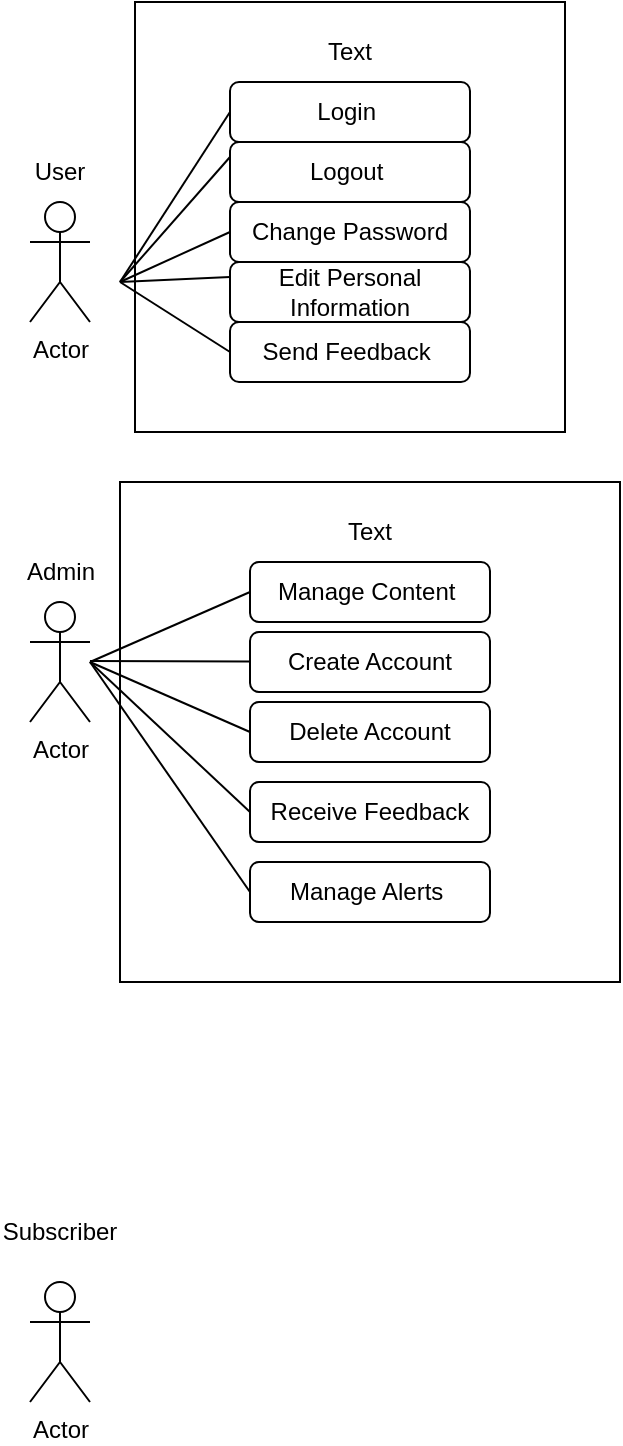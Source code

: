 <mxfile version="24.7.16">
  <diagram name="Page-1" id="rAHjtzdZbqTpp1WkbFa7">
    <mxGraphModel dx="954" dy="606" grid="1" gridSize="10" guides="1" tooltips="1" connect="1" arrows="1" fold="1" page="1" pageScale="1" pageWidth="850" pageHeight="1100" math="0" shadow="0">
      <root>
        <mxCell id="0" />
        <mxCell id="1" parent="0" />
        <mxCell id="XXVPsqFQxd19WcYBNKxn-1" value="Actor" style="shape=umlActor;verticalLabelPosition=bottom;verticalAlign=top;html=1;outlineConnect=0;" parent="1" vertex="1">
          <mxGeometry x="110" y="100" width="30" height="60" as="geometry" />
        </mxCell>
        <mxCell id="XXVPsqFQxd19WcYBNKxn-2" value="Actor" style="shape=umlActor;verticalLabelPosition=bottom;verticalAlign=top;html=1;outlineConnect=0;" parent="1" vertex="1">
          <mxGeometry x="110" y="300" width="30" height="60" as="geometry" />
        </mxCell>
        <mxCell id="XXVPsqFQxd19WcYBNKxn-3" value="Actor" style="shape=umlActor;verticalLabelPosition=bottom;verticalAlign=top;html=1;outlineConnect=0;" parent="1" vertex="1">
          <mxGeometry x="110" y="640" width="30" height="60" as="geometry" />
        </mxCell>
        <mxCell id="XXVPsqFQxd19WcYBNKxn-4" value="" style="endArrow=none;html=1;rounded=0;" parent="1" target="XXVPsqFQxd19WcYBNKxn-5" edge="1">
          <mxGeometry width="50" height="50" relative="1" as="geometry">
            <mxPoint x="140" y="329.5" as="sourcePoint" />
            <mxPoint x="220" y="329.5" as="targetPoint" />
            <Array as="points">
              <mxPoint x="140" y="329.5" />
            </Array>
          </mxGeometry>
        </mxCell>
        <mxCell id="XXVPsqFQxd19WcYBNKxn-5" value="Create Account" style="rounded=1;whiteSpace=wrap;html=1;" parent="1" vertex="1">
          <mxGeometry x="220" y="315" width="120" height="30" as="geometry" />
        </mxCell>
        <mxCell id="XXVPsqFQxd19WcYBNKxn-6" value="" style="endArrow=none;html=1;rounded=0;entryX=0;entryY=0.5;entryDx=0;entryDy=0;" parent="1" target="XXVPsqFQxd19WcYBNKxn-7" edge="1">
          <mxGeometry width="50" height="50" relative="1" as="geometry">
            <mxPoint x="140" y="330" as="sourcePoint" />
            <mxPoint x="210" y="260" as="targetPoint" />
            <Array as="points" />
          </mxGeometry>
        </mxCell>
        <mxCell id="XXVPsqFQxd19WcYBNKxn-7" value="Delete Account" style="rounded=1;whiteSpace=wrap;html=1;" parent="1" vertex="1">
          <mxGeometry x="220" y="350" width="120" height="30" as="geometry" />
        </mxCell>
        <mxCell id="XXVPsqFQxd19WcYBNKxn-8" value="" style="endArrow=none;html=1;rounded=0;entryX=0;entryY=0.5;entryDx=0;entryDy=0;" parent="1" target="XXVPsqFQxd19WcYBNKxn-9" edge="1">
          <mxGeometry width="50" height="50" relative="1" as="geometry">
            <mxPoint x="140" y="330" as="sourcePoint" />
            <mxPoint x="190" y="280" as="targetPoint" />
          </mxGeometry>
        </mxCell>
        <mxCell id="XXVPsqFQxd19WcYBNKxn-9" value="Manage Content&amp;nbsp;" style="rounded=1;whiteSpace=wrap;html=1;" parent="1" vertex="1">
          <mxGeometry x="220" y="280" width="120" height="30" as="geometry" />
        </mxCell>
        <mxCell id="XXVPsqFQxd19WcYBNKxn-10" value="" style="endArrow=none;html=1;rounded=0;entryX=0;entryY=0.5;entryDx=0;entryDy=0;" parent="1" target="XXVPsqFQxd19WcYBNKxn-11" edge="1">
          <mxGeometry width="50" height="50" relative="1" as="geometry">
            <mxPoint x="140" y="330" as="sourcePoint" />
            <mxPoint x="200" y="390" as="targetPoint" />
          </mxGeometry>
        </mxCell>
        <mxCell id="XXVPsqFQxd19WcYBNKxn-11" value="Receive Feedback" style="rounded=1;whiteSpace=wrap;html=1;" parent="1" vertex="1">
          <mxGeometry x="220" y="390" width="120" height="30" as="geometry" />
        </mxCell>
        <mxCell id="XXVPsqFQxd19WcYBNKxn-12" value="" style="endArrow=none;html=1;rounded=0;entryX=0;entryY=0.5;entryDx=0;entryDy=0;" parent="1" target="XXVPsqFQxd19WcYBNKxn-13" edge="1">
          <mxGeometry width="50" height="50" relative="1" as="geometry">
            <mxPoint x="140" y="330" as="sourcePoint" />
            <mxPoint x="170" y="400" as="targetPoint" />
          </mxGeometry>
        </mxCell>
        <mxCell id="XXVPsqFQxd19WcYBNKxn-13" value="Manage Alerts&amp;nbsp;" style="rounded=1;whiteSpace=wrap;html=1;" parent="1" vertex="1">
          <mxGeometry x="220" y="430" width="120" height="30" as="geometry" />
        </mxCell>
        <mxCell id="XXVPsqFQxd19WcYBNKxn-14" value="Admin" style="text;html=1;align=center;verticalAlign=middle;resizable=0;points=[];autosize=1;strokeColor=none;fillColor=none;" parent="1" vertex="1">
          <mxGeometry x="95" y="270" width="60" height="30" as="geometry" />
        </mxCell>
        <mxCell id="XXVPsqFQxd19WcYBNKxn-17" value="User" style="text;html=1;align=center;verticalAlign=middle;whiteSpace=wrap;rounded=0;" parent="1" vertex="1">
          <mxGeometry x="95" y="70" width="60" height="30" as="geometry" />
        </mxCell>
        <mxCell id="XXVPsqFQxd19WcYBNKxn-18" value="" style="endArrow=none;html=1;rounded=0;entryX=0;entryY=0.25;entryDx=0;entryDy=0;" parent="1" target="XXVPsqFQxd19WcYBNKxn-28" edge="1">
          <mxGeometry width="50" height="50" relative="1" as="geometry">
            <mxPoint x="155" y="140" as="sourcePoint" />
            <mxPoint x="170" y="210" as="targetPoint" />
          </mxGeometry>
        </mxCell>
        <mxCell id="XXVPsqFQxd19WcYBNKxn-19" value="" style="endArrow=none;html=1;rounded=0;entryX=0;entryY=0.5;entryDx=0;entryDy=0;" parent="1" target="XXVPsqFQxd19WcYBNKxn-22" edge="1">
          <mxGeometry width="50" height="50" relative="1" as="geometry">
            <mxPoint x="155" y="140" as="sourcePoint" />
            <mxPoint x="190" y="140" as="targetPoint" />
          </mxGeometry>
        </mxCell>
        <mxCell id="XXVPsqFQxd19WcYBNKxn-20" value="" style="endArrow=none;html=1;rounded=0;entryX=0;entryY=0.25;entryDx=0;entryDy=0;" parent="1" target="XXVPsqFQxd19WcYBNKxn-27" edge="1">
          <mxGeometry width="50" height="50" relative="1" as="geometry">
            <mxPoint x="155" y="140" as="sourcePoint" />
            <mxPoint x="230" y="100" as="targetPoint" />
          </mxGeometry>
        </mxCell>
        <mxCell id="XXVPsqFQxd19WcYBNKxn-21" value="" style="endArrow=none;html=1;rounded=0;entryX=0;entryY=0.5;entryDx=0;entryDy=0;" parent="1" target="XXVPsqFQxd19WcYBNKxn-26" edge="1">
          <mxGeometry width="50" height="50" relative="1" as="geometry">
            <mxPoint x="155" y="140" as="sourcePoint" />
            <mxPoint x="210" y="50" as="targetPoint" />
          </mxGeometry>
        </mxCell>
        <mxCell id="XXVPsqFQxd19WcYBNKxn-22" value="Change Password" style="rounded=1;whiteSpace=wrap;html=1;" parent="1" vertex="1">
          <mxGeometry x="210" y="100" width="120" height="30" as="geometry" />
        </mxCell>
        <mxCell id="XXVPsqFQxd19WcYBNKxn-26" value="Login&amp;nbsp;" style="rounded=1;whiteSpace=wrap;html=1;" parent="1" vertex="1">
          <mxGeometry x="210" y="40" width="120" height="30" as="geometry" />
        </mxCell>
        <mxCell id="XXVPsqFQxd19WcYBNKxn-27" value="Logout&amp;nbsp;" style="rounded=1;whiteSpace=wrap;html=1;" parent="1" vertex="1">
          <mxGeometry x="210" y="70" width="120" height="30" as="geometry" />
        </mxCell>
        <mxCell id="XXVPsqFQxd19WcYBNKxn-28" value="Edit Personal Information" style="rounded=1;whiteSpace=wrap;html=1;" parent="1" vertex="1">
          <mxGeometry x="210" y="130" width="120" height="30" as="geometry" />
        </mxCell>
        <mxCell id="XXVPsqFQxd19WcYBNKxn-29" value="" style="endArrow=none;html=1;rounded=0;entryX=0;entryY=0.5;entryDx=0;entryDy=0;" parent="1" target="XXVPsqFQxd19WcYBNKxn-30" edge="1">
          <mxGeometry width="50" height="50" relative="1" as="geometry">
            <mxPoint x="155" y="140" as="sourcePoint" />
            <mxPoint x="210" y="190" as="targetPoint" />
          </mxGeometry>
        </mxCell>
        <mxCell id="XXVPsqFQxd19WcYBNKxn-30" value="Send Feedback&amp;nbsp;" style="rounded=1;whiteSpace=wrap;html=1;" parent="1" vertex="1">
          <mxGeometry x="210" y="160" width="120" height="30" as="geometry" />
        </mxCell>
        <mxCell id="rNW46XyvphWCzHwWdlM2-1" value="" style="whiteSpace=wrap;html=1;aspect=fixed;fillColor=none;gradientColor=default;" vertex="1" parent="1">
          <mxGeometry x="155" y="240" width="250" height="250" as="geometry" />
        </mxCell>
        <mxCell id="rNW46XyvphWCzHwWdlM2-2" value="" style="whiteSpace=wrap;html=1;aspect=fixed;fillColor=none;" vertex="1" parent="1">
          <mxGeometry x="162.5" width="215" height="215" as="geometry" />
        </mxCell>
        <mxCell id="rNW46XyvphWCzHwWdlM2-3" value="Text" style="text;html=1;align=center;verticalAlign=middle;whiteSpace=wrap;rounded=0;" vertex="1" parent="1">
          <mxGeometry x="250" y="250" width="60" height="30" as="geometry" />
        </mxCell>
        <mxCell id="rNW46XyvphWCzHwWdlM2-4" value="Text" style="text;html=1;align=center;verticalAlign=middle;whiteSpace=wrap;rounded=0;" vertex="1" parent="1">
          <mxGeometry x="240" y="10" width="60" height="30" as="geometry" />
        </mxCell>
        <mxCell id="rNW46XyvphWCzHwWdlM2-5" value="Subscriber" style="text;html=1;align=center;verticalAlign=middle;whiteSpace=wrap;rounded=0;" vertex="1" parent="1">
          <mxGeometry x="95" y="600" width="60" height="30" as="geometry" />
        </mxCell>
      </root>
    </mxGraphModel>
  </diagram>
</mxfile>
